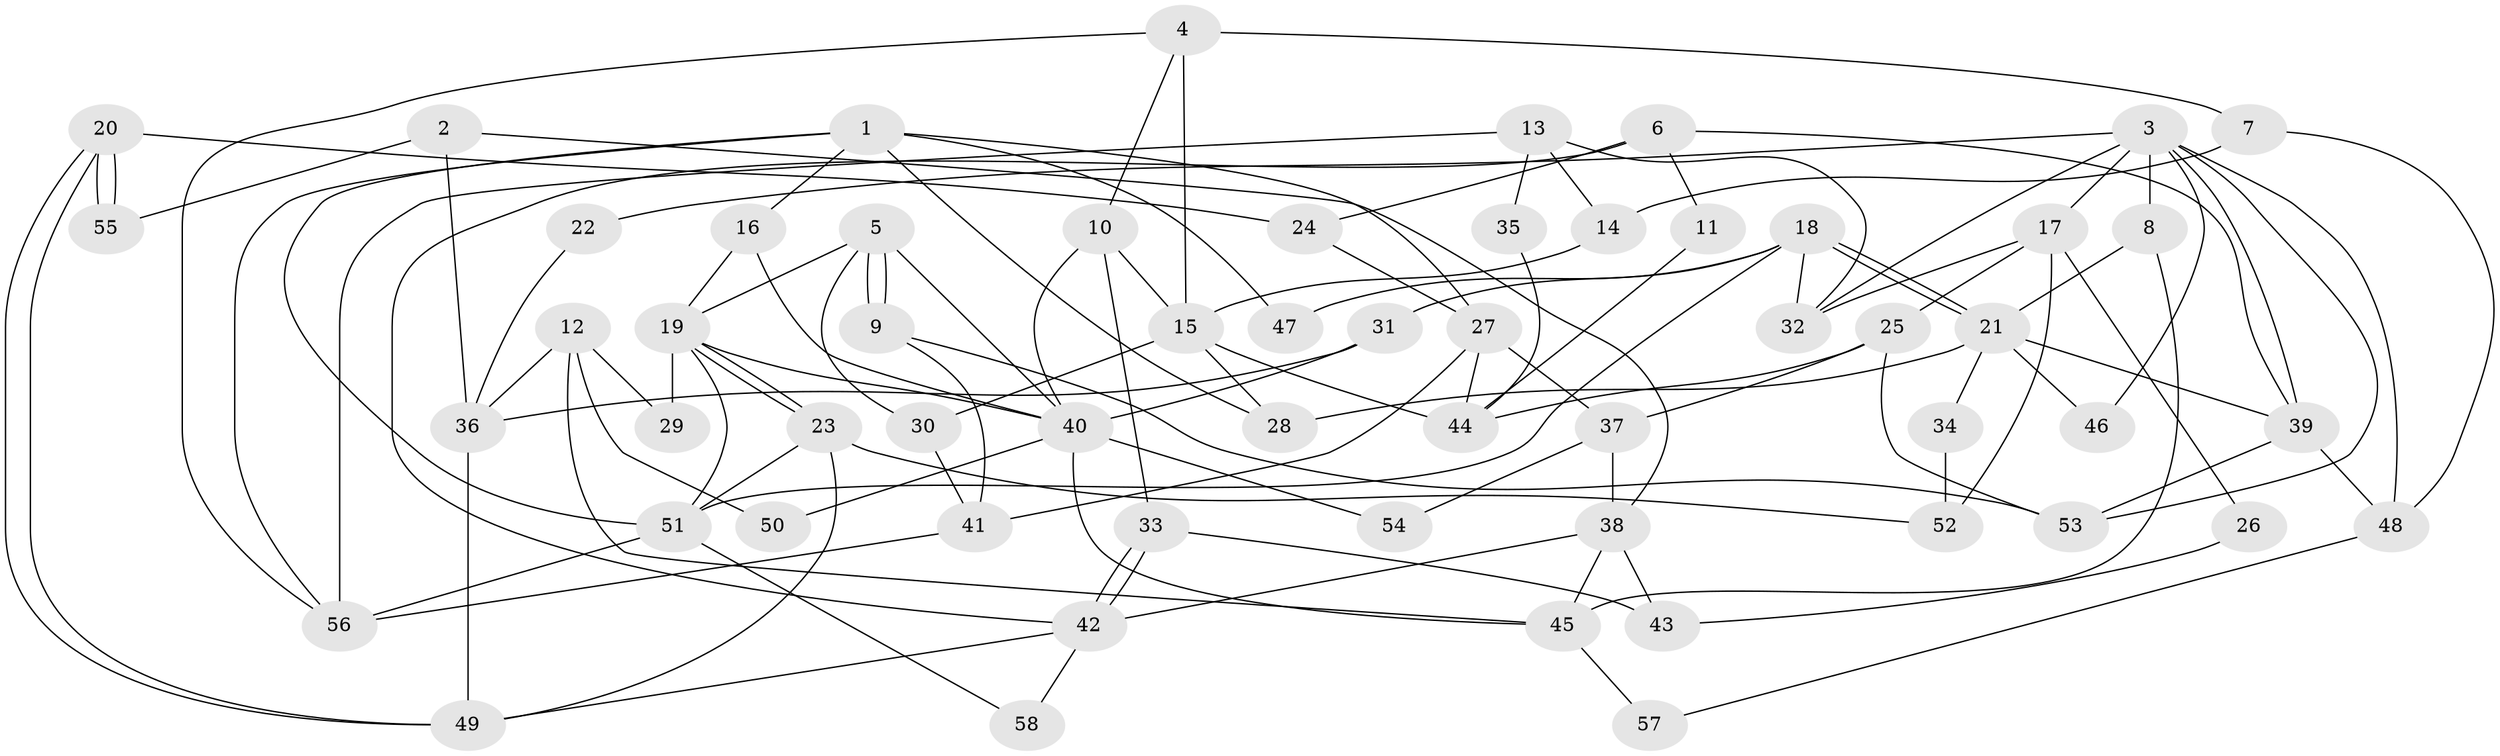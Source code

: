 // coarse degree distribution, {2: 0.34782608695652173, 4: 0.21739130434782608, 3: 0.13043478260869565, 6: 0.08695652173913043, 5: 0.08695652173913043, 8: 0.08695652173913043, 11: 0.043478260869565216}
// Generated by graph-tools (version 1.1) at 2025/52/03/04/25 21:52:18]
// undirected, 58 vertices, 116 edges
graph export_dot {
graph [start="1"]
  node [color=gray90,style=filled];
  1;
  2;
  3;
  4;
  5;
  6;
  7;
  8;
  9;
  10;
  11;
  12;
  13;
  14;
  15;
  16;
  17;
  18;
  19;
  20;
  21;
  22;
  23;
  24;
  25;
  26;
  27;
  28;
  29;
  30;
  31;
  32;
  33;
  34;
  35;
  36;
  37;
  38;
  39;
  40;
  41;
  42;
  43;
  44;
  45;
  46;
  47;
  48;
  49;
  50;
  51;
  52;
  53;
  54;
  55;
  56;
  57;
  58;
  1 -- 51;
  1 -- 28;
  1 -- 16;
  1 -- 27;
  1 -- 47;
  1 -- 56;
  2 -- 38;
  2 -- 36;
  2 -- 55;
  3 -- 39;
  3 -- 53;
  3 -- 8;
  3 -- 17;
  3 -- 22;
  3 -- 32;
  3 -- 46;
  3 -- 48;
  4 -- 7;
  4 -- 56;
  4 -- 10;
  4 -- 15;
  5 -- 9;
  5 -- 9;
  5 -- 40;
  5 -- 19;
  5 -- 30;
  6 -- 24;
  6 -- 42;
  6 -- 11;
  6 -- 39;
  7 -- 14;
  7 -- 48;
  8 -- 21;
  8 -- 45;
  9 -- 41;
  9 -- 53;
  10 -- 40;
  10 -- 15;
  10 -- 33;
  11 -- 44;
  12 -- 36;
  12 -- 45;
  12 -- 29;
  12 -- 50;
  13 -- 32;
  13 -- 56;
  13 -- 14;
  13 -- 35;
  14 -- 15;
  15 -- 28;
  15 -- 30;
  15 -- 44;
  16 -- 19;
  16 -- 40;
  17 -- 32;
  17 -- 25;
  17 -- 26;
  17 -- 52;
  18 -- 21;
  18 -- 21;
  18 -- 51;
  18 -- 31;
  18 -- 32;
  18 -- 47;
  19 -- 23;
  19 -- 23;
  19 -- 29;
  19 -- 40;
  19 -- 51;
  20 -- 49;
  20 -- 49;
  20 -- 55;
  20 -- 55;
  20 -- 24;
  21 -- 39;
  21 -- 28;
  21 -- 34;
  21 -- 46;
  22 -- 36;
  23 -- 49;
  23 -- 51;
  23 -- 52;
  24 -- 27;
  25 -- 44;
  25 -- 37;
  25 -- 53;
  26 -- 43;
  27 -- 41;
  27 -- 37;
  27 -- 44;
  30 -- 41;
  31 -- 40;
  31 -- 36;
  33 -- 42;
  33 -- 42;
  33 -- 43;
  34 -- 52;
  35 -- 44;
  36 -- 49;
  37 -- 38;
  37 -- 54;
  38 -- 45;
  38 -- 42;
  38 -- 43;
  39 -- 53;
  39 -- 48;
  40 -- 45;
  40 -- 50;
  40 -- 54;
  41 -- 56;
  42 -- 49;
  42 -- 58;
  45 -- 57;
  48 -- 57;
  51 -- 56;
  51 -- 58;
}
